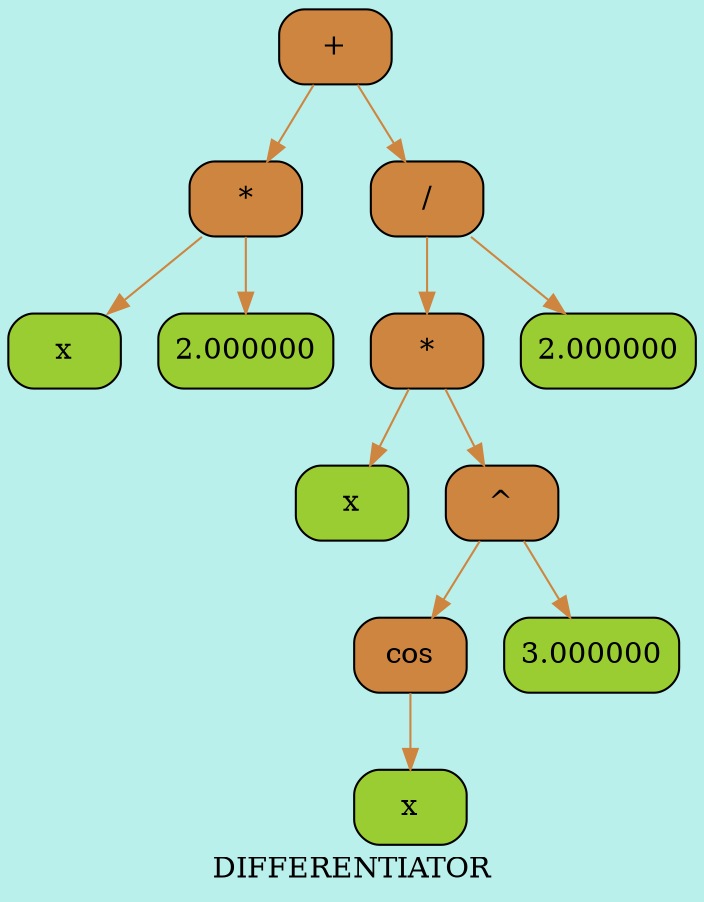 digraph DIFFERENTIATOR{
label = < DIFFERENTIATOR >;
bgcolor = "#BAF0EC";
node [shape = record ];
edge [style = filled ];
 0 [shape = Mrecord, style = filled, fillcolor = Peru, label = "+" ];
 1 [shape = Mrecord, style = filled, fillcolor = Peru, label = "*" ];
 2 [shape = Mrecord, style = filled, fillcolor = YellowGreen, label = "x" ];
 3 [shape = Mrecord, style = filled, fillcolor = YellowGreen, label = "2.000000" ];
 4 [shape = Mrecord, style = filled, fillcolor = Peru, label = "/" ];
 5 [shape = Mrecord, style = filled, fillcolor = Peru, label = "*" ];
 6 [shape = Mrecord, style = filled, fillcolor = YellowGreen, label = "x" ];
 7 [shape = Mrecord, style = filled, fillcolor = Peru, label = "^" ];
 8 [shape = Mrecord, style = filled, fillcolor = Peru, label = "cos" ];
 9 [shape = Mrecord, style = filled, fillcolor = YellowGreen, label = "x" ];
 10 [shape = Mrecord, style = filled, fillcolor = YellowGreen, label = "3.000000" ];
 11 [shape = Mrecord, style = filled, fillcolor = YellowGreen, label = "2.000000" ];
0 -> 1[ color = Peru ];
1 -> 2[ color = Peru ];
1 -> 3[ color = Peru ];
0 -> 4[ color = Peru ];
4 -> 5[ color = Peru ];
5 -> 6[ color = Peru ];
5 -> 7[ color = Peru ];
7 -> 8[ color = Peru ];
8 -> 9[ color = Peru ];
7 -> 10[ color = Peru ];
4 -> 11[ color = Peru ];
}